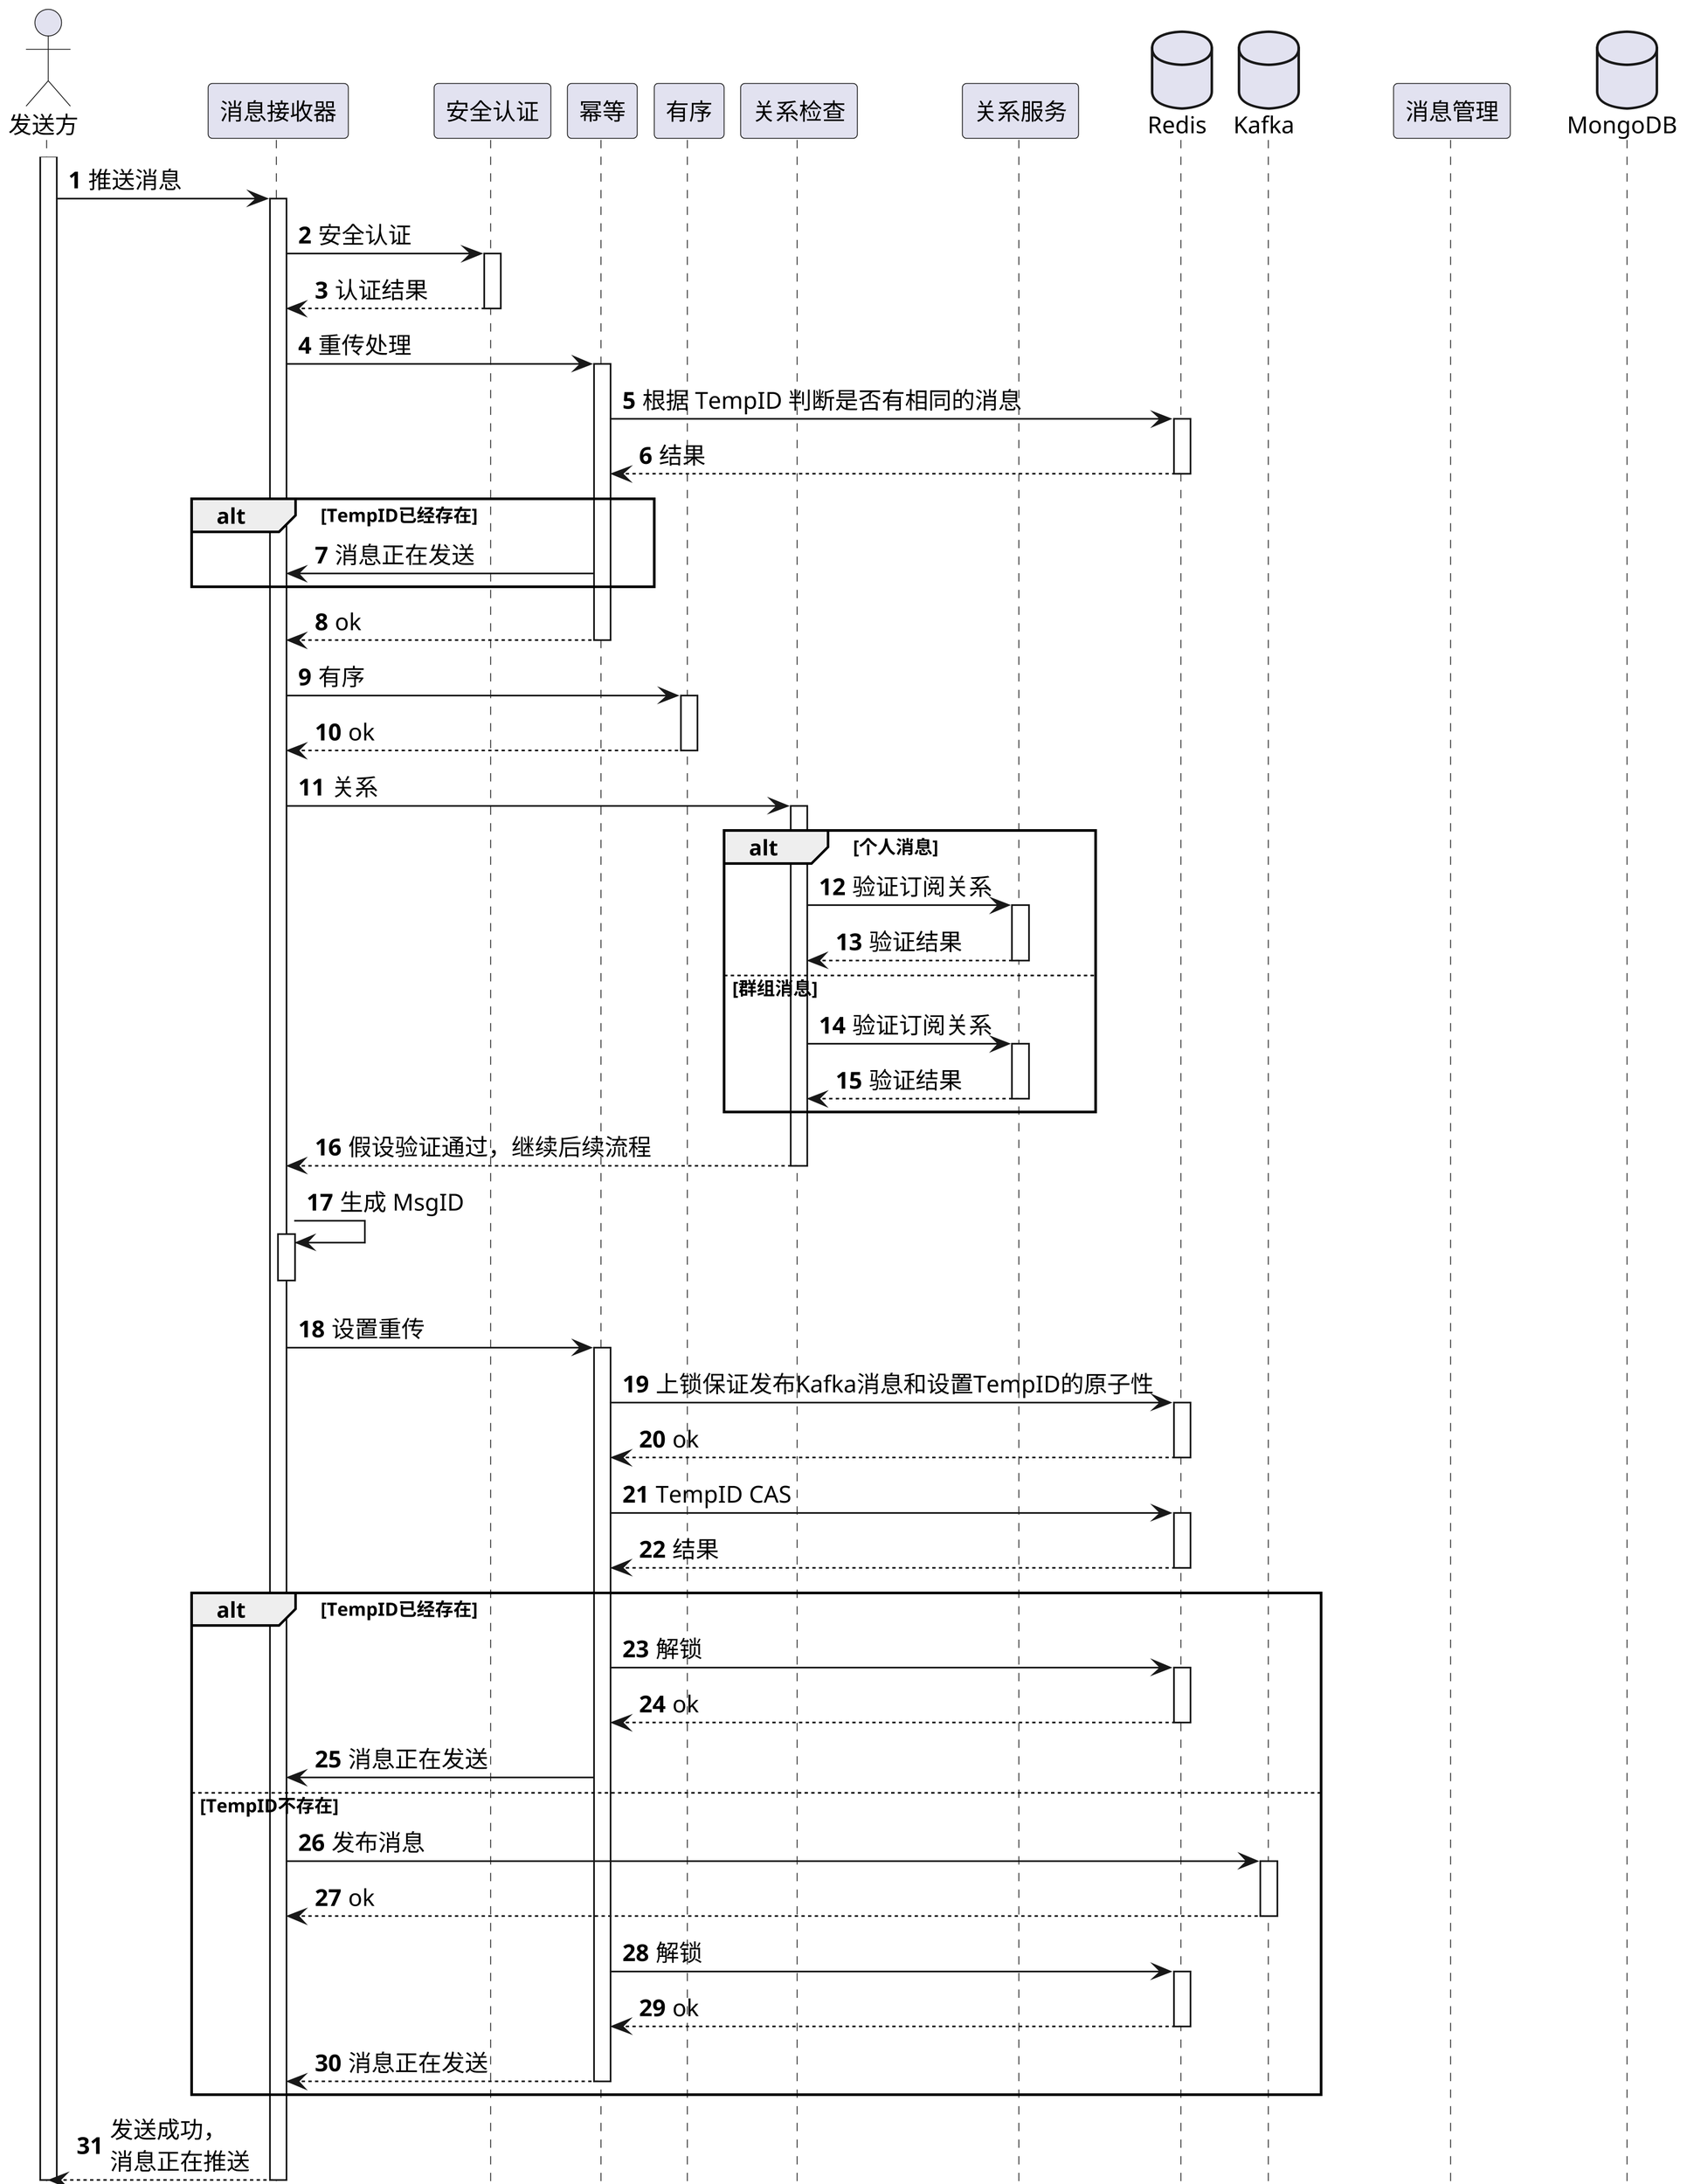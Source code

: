 @startuml
'https://plantuml.com/sequence-diagram

skinparam shadowing false
skinparam defaultFontName xfonts-wqy
skinparam dpi 300
skinparam activity  {
    DiamondFontSize 14
    ArrowFontSize 14
    FontSize 14
}
autonumber 1

actor 发送方 as Sender
participant 消息接收器 as Acceptor
participant 安全认证 as Auth
participant 幂等 as ResendHandler
participant 有序 as SeqHandler
participant 关系检查 as RelationHandler
participant 关系服务 as Relation
database Redis
database Kafka
participant 消息管理 as Manager
database MongoDB

activate Sender

Sender -> Acceptor ++: 推送消息
Acceptor -> Auth ++: 安全认证
return 认证结果

Acceptor -> ResendHandler ++: 重传处理

ResendHandler -> Redis++: 根据 TempID 判断是否有相同的消息
return 结果

alt TempID已经存在
    Acceptor <- ResendHandler: 消息正在发送
end

return ok
Acceptor -> SeqHandler ++: 有序
return ok
Acceptor -> RelationHandler ++: 关系
alt 个人消息
    RelationHandler -> Relation++: 验证订阅关系
    return 验证结果
else 群组消息
    RelationHandler -> Relation++: 验证订阅关系
    return 验证结果
end
return 假设验证通过，继续后续流程
Acceptor -> Acceptor ++--: 生成 MsgID

Acceptor -> ResendHandler++: 设置重传
ResendHandler -> Redis++: 上锁保证发布Kafka消息和设置TempID的原子性
return ok
ResendHandler -> Redis++: TempID CAS
return 结果
alt TempID已经存在
    ResendHandler -> Redis++: 解锁
    return ok
    Acceptor <- ResendHandler: 消息正在发送
else TempID不存在
    Acceptor -> Kafka ++: 发布消息
    return ok
    ResendHandler -> Redis++: 解锁
    return ok
    return 消息正在发送
end

return 发送成功，\n消息正在推送

deactivate Sender
?-> Manager ++: 监听Kafka

Kafka <- Manager  ++: 消费消息
Kafka --> Manager: 消息数据
Manager -> MongoDB ++: 保存消息
return ok
Kafka <- Manager  --: ack

@enduml